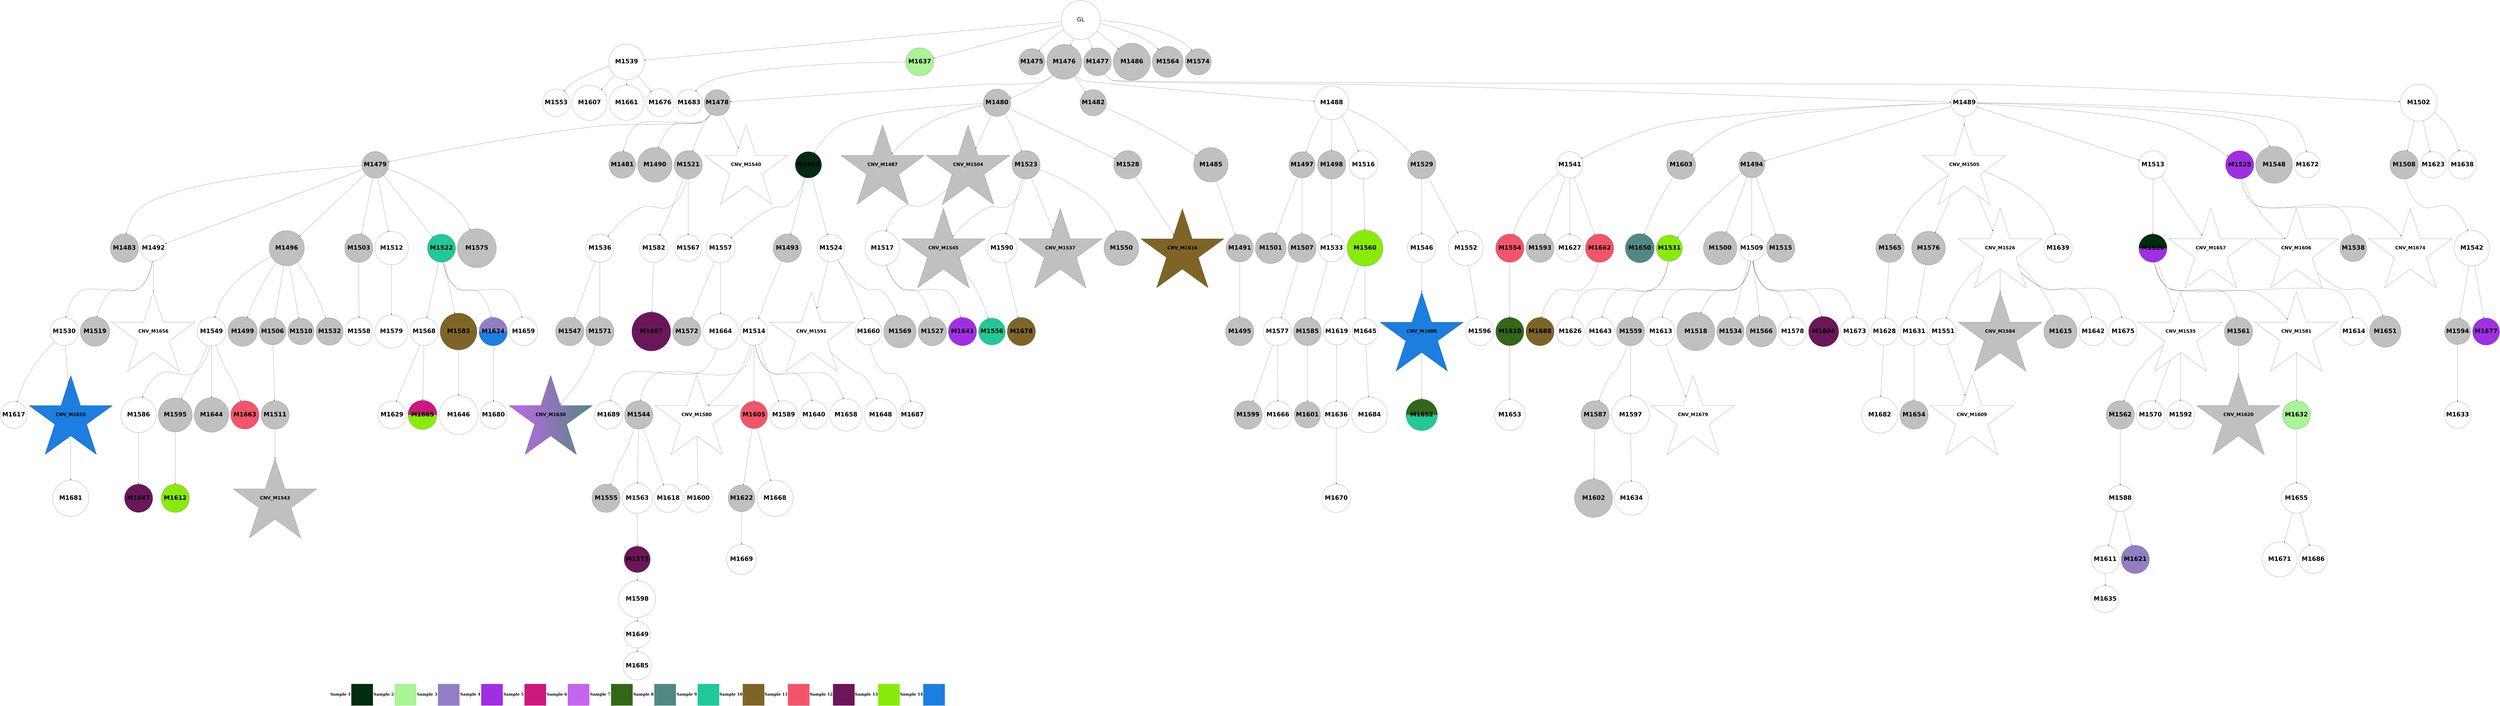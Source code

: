 digraph G { 
rankdir=TB;
1536 -> 1623;
1536 -> 1631;
1537 -> 1632;
1537 -> 1649;
1539 -> 1591;
1541 -> 1568;
1541 -> 1576;
1541 -> 1598;
1542 -> 1553;
1542 -> 1577;
1545 -> 1559;
1545 -> 1613;
1545 -> 1667;
1545 -> 1682;
1547 -> 1560;
1547 -> 1599;
1547 -> 1633;
1547 -> 1668;
1548 -> 1600;
1548 -> 1683;
1550 -> 1561;
1550 -> 1569;
1550 -> 1624;
1551 -> 1562;
1552 -> 1614;
1555 -> 1592;
1555 -> 1601;
1555 -> 1650;
1555 -> 1669;
1557 -> 1615;
1558 -> 1602;
1560 -> 1616;
1563 -> 1578;
1563 -> 1670;
1565 -> 1593;
1565 -> 1603;
1566 -> 1625;
1566 -> 1651;
1567 -> 1626;
1568 -> 1594;
1569 -> 1579;
1571 -> 1634;
1574 -> 1635;
1574 -> 1671;
1577 -> 1636;
1579 -> 1604;
1582 -> 1637;
1583 -> 1605;
1583 -> 1672;
1586 -> 1606;
1587 -> 1638;
1588 -> 1673;
1589 -> 1652;
1591 -> 1607;
1592 -> 1653;
1593 -> 1608;
1594 -> 1617;
1594 -> 1627;
1596 -> 1684;
1597 -> 1654;
1600 -> 1639;
1601 -> 1618;
1603 -> 1640;
1604 -> 1655;
1609 -> 1656;
1611 -> 1628;
1611 -> 1674;
1612 -> 1657;
1614 -> 1658;
1616 -> 1659;
1617 -> 1641;
1619 -> 1685;
1625 -> 1642;
1628 -> 1675;
1630 -> 1686;
1631 -> 1687;
1634 -> 1688;
1637 -> 1660;
1638 -> 1661;
1642 -> 1676;
1643 -> 1689;
1651 -> 1690;
1655 -> 1691;
1661 -> 1677;
1661 -> 1692;
1666 -> 1693;
1668 -> 1694;
1670 -> 1695;
1480 -> 1481;
1480 -> 1482;
1480 -> 1483;
1480 -> 1492;
1480 -> 1545;
1480 -> 1570;
1480 -> 1580;
1480 -> 1643;
1482 -> 1484;
1482 -> 1486;
1482 -> 1488;
1482 -> 1494;
1483 -> 1495;
1483 -> 1508;
1484 -> 1485;
1484 -> 1487;
1484 -> 1496;
1484 -> 1527;
1484 -> 1546;
1485 -> 1489;
1485 -> 1498;
1485 -> 1502;
1485 -> 1509;
1485 -> 1518;
1485 -> 1528;
1485 -> 1581;
1486 -> 1490;
1486 -> 1493;
1486 -> 1510;
1486 -> 1529;
1486 -> 1534;
1488 -> 1491;
1490 -> 1499;
1490 -> 1530;
1490 -> 1563;
1491 -> 1497;
1494 -> 1503;
1494 -> 1504;
1494 -> 1522;
1494 -> 1535;
1495 -> 1500;
1495 -> 1511;
1495 -> 1519;
1495 -> 1531;
1495 -> 1547;
1495 -> 1554;
1495 -> 1609;
1495 -> 1678;
1497 -> 1501;
1498 -> 1525;
1498 -> 1536;
1498 -> 1662;
1499 -> 1520;
1500 -> 1506;
1500 -> 1515;
1500 -> 1521;
1500 -> 1537;
1502 -> 1505;
1502 -> 1512;
1502 -> 1516;
1502 -> 1538;
1502 -> 1555;
1503 -> 1507;
1503 -> 1513;
1504 -> 1539;
1508 -> 1514;
1508 -> 1629;
1508 -> 1644;
1509 -> 1564;
1510 -> 1523;
1511 -> 1532;
1511 -> 1571;
1511 -> 1582;
1511 -> 1645;
1512 -> 1517;
1513 -> 1583;
1514 -> 1548;
1515 -> 1524;
1515 -> 1540;
1515 -> 1565;
1515 -> 1572;
1515 -> 1584;
1515 -> 1610;
1515 -> 1619;
1515 -> 1679;
1517 -> 1549;
1518 -> 1585;
1519 -> 1526;
1519 -> 1663;
1520 -> 1550;
1520 -> 1586;
1520 -> 1595;
1520 -> 1611;
1520 -> 1646;
1520 -> 1664;
1522 -> 1566;
1523 -> 1533;
1523 -> 1647;
1526 -> 1541;
1526 -> 1567;
1526 -> 1587;
1526 -> 1620;
1527 -> 1542;
1527 -> 1573;
1527 -> 1588;
1528 -> 1574;
1528 -> 1589;
1528 -> 1630;
1528 -> 1665;
1529 -> 1543;
1529 -> 1551;
1529 -> 1556;
1529 -> 1596;
1530 -> 1575;
1530 -> 1597;
1530 -> 1666;
1531 -> 1544;
1531 -> 1612;
1531 -> 1680;
1532 -> 1557;
1532 -> 1590;
1532 -> 1621;
1532 -> 1648;
1532 -> 1681;
1534 -> 1622;
1535 -> 1552;
1535 -> 1558;
1631 [shape=star style=filled fillcolor="#1b7ee0" fontname="helvetica-bold" fontsize=42 label="CNV_M1625"];
1521 [shape=circle style=filled fillcolor=grey fontname="helvetica-bold" fontsize=56 label="M1515" width=0.36 height=2 ];
1505 [shape=circle style=filled fillcolor=grey fontname="helvetica-bold" fontsize=56 label="M1499" width=3.78 height=2 ];
1568 [shape=circle style=filled fillcolor=grey fontname="helvetica-bold" fontsize=56 label="M1562" width=0.28 height=2 ];
1614 [shape=star style=filled fillcolor="#1b7ee0" fontname="helvetica-bold" fontsize=42 label="CNV_M1608"];
1581 [shape=circle style=filled fillcolor=grey fontname="helvetica-bold" fontsize=56 label="M1575" width=4.98 height=2 ];
1630 [shape=circle style=wedged color="#917fc4:#1b7ee0" fontname="helvetica-bold" fontsize=56 label="M1624" width=3.67 height=2 ];
1498 [shape=circle style=filled fillcolor=white fontname="helvetica-bold" fontsize=56 label="M1492" width=3.28 height=2 ];
1489 [shape=circle style=filled fillcolor=grey fontname="helvetica-bold" fontsize=56 label="M1483" width=0.03 height=2 ];
1520 [shape=circle style=filled fillcolor=white fontname="helvetica-bold" fontsize=56 label="M1514" width=2.24 height=2 ];
1671 [shape=circle style=wedged color="#cc187f:#88eb09" fontname="helvetica-bold" fontsize=56 label="M1665" width=3.75 height=2 ];
1551 [shape=star style=filled fillcolor=grey fontname="helvetica-bold" fontsize=42 label="CNV_M1545"];
1669 [shape=circle style=filled fillcolor="#f2556a" fontname="helvetica-bold" fontsize=56 label="M1663" width=0.83 height=2 ];
1588 [shape=circle style=filled fillcolor=white fontname="helvetica-bold" fontsize=56 label="M1582" width=1.75 height=2 ];
1507 [shape=circle style=filled fillcolor=grey fontname="helvetica-bold" fontsize=56 label="M1501" width=3.94 height=2 ];
1571 [shape=circle style=filled fillcolor=grey fontname="helvetica-bold" fontsize=56 label="M1565" width=1.19 height=2 ];
1616 [shape=circle style=filled fillcolor="#336719" fontname="helvetica-bold" fontsize=56 label="M1610" width=0.15 height=2 ];
1621 [shape=circle style=filled fillcolor=grey fontname="helvetica-bold" fontsize=56 label="M1615" width=4.28 height=2 ];
1563 [shape=circle style=filled fillcolor=white fontname="helvetica-bold" fontsize=56 label="M1557" width=3.72 height=2 ];
1556 [shape=circle style=filled fillcolor=grey fontname="helvetica-bold" fontsize=56 label="M1550" width=4.44 height=2 ];
1542 [shape=circle style=filled fillcolor=white fontname="helvetica-bold" fontsize=56 label="M1536" width=0.14 height=2 ];
1619 [shape=circle style=filled fillcolor=white fontname="helvetica-bold" fontsize=56 label="M1613" width=1.14 height=2 ];
1599 [shape=circle style=filled fillcolor=grey fontname="helvetica-bold" fontsize=56 label="M1593" width=1.63 height=2 ];
1633 [shape=circle style=filled fillcolor=white fontname="helvetica-bold" fontsize=56 label="M1627" width=2.27 height=2 ];
1543 [shape=star style=filled fillcolor=grey fontname="helvetica-bold" fontsize=42 label="CNV_M1537"];
1548 [shape=circle style=filled fillcolor=white fontname="helvetica-bold" fontsize=56 label="M1542" width=4.56 height=2 ];
1572 [shape=circle style=filled fillcolor=grey fontname="helvetica-bold" fontsize=56 label="M1566" width=3.91 height=2 ];
1601 [shape=circle style=filled fillcolor=grey fontname="helvetica-bold" fontsize=56 label="M1595" width=4.35 height=2 ];
1496 [shape=circle style=filled fillcolor=grey fontname="helvetica-bold" fontsize=56 label="M1490" width=4.43 height=2 ];
1534 [shape=circle style=filled fillcolor=grey fontname="helvetica-bold" fontsize=56 label="M1528" width=1.3 height=2 ];
1655 [shape=circle style=filled fillcolor=white fontname="helvetica-bold" fontsize=56 label="M1649" width=2.7 height=2 ];
1615 [shape=star style=filled fillcolor=white fontname="helvetica-bold" fontsize=42 label="CNV_M1609"];
1509 [shape=circle style=filled fillcolor=grey fontname="helvetica-bold" fontsize=56 label="M1503" width=1.79 height=2 ];
1683 [shape=circle style=filled fillcolor="#a02fe4" fontname="helvetica-bold" fontsize=56 label="M1677" width=2.37 height=2 ];
1611 [shape=circle style=filled fillcolor="#f2556a" fontname="helvetica-bold" fontsize=56 label="M1605" width=2.29 height=2 ];
1531 [shape=circle style=filled fillcolor="#a02fe4" fontname="helvetica-bold" fontsize=56 label="M1525" width=0.64 height=2 ];
1607 [shape=circle style=filled fillcolor=grey fontname="helvetica-bold" fontsize=56 label="M1601" width=2.83 height=2 ];
1691 [shape=circle style=filled fillcolor=white fontname="helvetica-bold" fontsize=56 label="M1685" width=0.57 height=2 ];
1670 [shape=circle style=filled fillcolor=white fontname="helvetica-bold" fontsize=56 label="M1664" width=4.55 height=2 ];
1512 [shape=circle style=filled fillcolor=grey fontname="helvetica-bold" fontsize=56 label="M1506" width=2.65 height=2 ];
1485 [shape=circle style=filled fillcolor=grey fontname="helvetica-bold" fontsize=56 label="M1479" width=2.58 height=2 ];
1608 [shape=circle style=filled fillcolor=grey fontname="helvetica-bold" fontsize=56 label="M1602" width=4.87 height=2 ];
1662 [shape=star style=filled fillcolor=white fontname="helvetica-bold" fontsize=42 label="CNV_M1656"];
1656 [shape=circle style=filled fillcolor="#518982" fontname="helvetica-bold" fontsize=56 label="M1650" width=3.72 height=2 ];
1637 [shape=circle style=filled fillcolor=white fontname="helvetica-bold" fontsize=56 label="M1631" width=2.11 height=2 ];
1582 [shape=circle style=filled fillcolor=grey fontname="helvetica-bold" fontsize=56 label="M1576" width=4.32 height=2 ];
1491 [shape=circle style=filled fillcolor=grey fontname="helvetica-bold" fontsize=56 label="M1485" width=4.41 height=2 ];
1589 [shape=circle style=filled fillcolor="#7e6427" fontname="helvetica-bold" fontsize=56 label="M1583" width=4.72 height=2 ];
1503 [shape=circle style=filled fillcolor=grey fontname="helvetica-bold" fontsize=56 label="M1497" width=3.09 height=2 ];
1651 [shape=circle style=filled fillcolor=white fontname="helvetica-bold" fontsize=56 label="M1645" width=3.26 height=2 ];
1666 [shape=circle style=filled fillcolor=white fontname="helvetica-bold" fontsize=56 label="M1660" width=2.6 height=2 ];
1546 [shape=star style=filled fillcolor=white fontname="helvetica-bold" fontsize=42 label="CNV_M1540"];
1535 [shape=circle style=filled fillcolor=grey fontname="helvetica-bold" fontsize=56 label="M1529" width=0.9 height=2 ];
1510 [shape=star style=filled fillcolor=grey fontname="helvetica-bold" fontsize=42 label="CNV_M1504"];
1569 [shape=circle style=filled fillcolor=white fontname="helvetica-bold" fontsize=56 label="M1563" width=3.85 height=2 ];
1650 [shape=circle style=filled fillcolor=grey fontname="helvetica-bold" fontsize=56 label="M1644" width=4.45 height=2 ];
1596 [shape=circle style=filled fillcolor=white fontname="helvetica-bold" fontsize=56 label="M1590" width=3.77 height=2 ];
1575 [shape=circle style=filled fillcolor=grey fontname="helvetica-bold" fontsize=56 label="M1569" width=4.18 height=2 ];
1533 [shape=circle style=filled fillcolor=grey fontname="helvetica-bold" fontsize=56 label="M1527" width=1.37 height=2 ];
1628 [shape=circle style=filled fillcolor=grey fontname="helvetica-bold" fontsize=56 label="M1622" width=2.56 height=2 ];
1593 [shape=circle style=filled fillcolor=grey fontname="helvetica-bold" fontsize=56 label="M1587" width=1.65 height=2 ];
1524 [shape=circle style=filled fillcolor=grey fontname="helvetica-bold" fontsize=56 label="M1518" width=4.89 height=2 ];
1516 [shape=circle style=filled fillcolor=grey fontname="helvetica-bold" fontsize=56 label="M1510" width=2.76 height=2 ];
1620 [shape=circle style=filled fillcolor=white fontname="helvetica-bold" fontsize=56 label="M1614" width=2.2 height=2 ];
1574 [shape=circle style=filled fillcolor=white fontname="helvetica-bold" fontsize=56 label="M1568" width=3.6 height=2 ];
1566 [shape=circle style=filled fillcolor="#88eb09" fontname="helvetica-bold" fontsize=56 label="M1560" width=4.63 height=2 ];
1610 [shape=circle style=filled fillcolor="#6c165a" fontname="helvetica-bold" fontsize=56 label="M1604" width=3.86 height=2 ];
1660 [shape=circle style=filled fillcolor=grey fontname="helvetica-bold" fontsize=56 label="M1654" width=3.63 height=2 ];
1622 [shape=star style=filled fillcolor="#7e6427" fontname="helvetica-bold" fontsize=42 label="CNV_M1616"];
1595 [shape=circle style=filled fillcolor=white fontname="helvetica-bold" fontsize=56 label="M1589" width=0.4 height=2 ];
1555 [shape=circle style=filled fillcolor=white fontname="helvetica-bold" fontsize=56 label="M1549" width=3.7 height=2 ];
1609 [shape=circle style=filled fillcolor=grey fontname="helvetica-bold" fontsize=56 label="M1603" width=3.71 height=2 ];
1492 [shape=circle style=filled fillcolor=grey fontname="helvetica-bold" fontsize=56 label="M1486" width=4.76 height=2 ];
1639 [shape=circle style=filled fillcolor=white fontname="helvetica-bold" fontsize=56 label="M1633" width=2.58 height=2 ];
1602 [shape=circle style=filled fillcolor=white fontname="helvetica-bold" fontsize=56 label="M1596" width=1.76 height=2 ];
1674 [shape=circle style=filled fillcolor=white fontname="helvetica-bold" fontsize=56 label="M1668" width=4.65 height=2 ];
1689 [shape=circle style=filled fillcolor=white fontname="helvetica-bold" fontsize=56 label="M1683" width=2.75 height=2 ];
1560 [shape=circle style=filled fillcolor="#f2556a" fontname="helvetica-bold" fontsize=56 label="M1554" width=1.55 height=2 ];
1676 [shape=circle style=filled fillcolor=white fontname="helvetica-bold" fontsize=56 label="M1670" width=2 height=2 ];
1579 [shape=circle style=filled fillcolor="#6c165a" fontname="helvetica-bold" fontsize=56 label="M1573" width=2.85 height=2 ];
1591 [shape=circle style=filled fillcolor=grey fontname="helvetica-bold" fontsize=56 label="M1585" width=2.08 height=2 ];
1638 [shape=circle style=filled fillcolor="#a9f497" fontname="helvetica-bold" fontsize=56 label="M1632" width=1.88 height=2 ];
1624 [shape=circle style=filled fillcolor=white fontname="helvetica-bold" fontsize=56 label="M1618" width=1.9 height=2 ];
1623 [shape=circle style=filled fillcolor=white fontname="helvetica-bold" fontsize=56 label="M1617" width=2.62 height=2 ];
1494 [shape=circle style=filled fillcolor=white fontname="helvetica-bold" fontsize=56 label="M1488" width=4.35 height=2 ];
1561 [shape=circle style=filled fillcolor=grey fontname="helvetica-bold" fontsize=56 label="M1555" width=1.07 height=2 ];
1618 [shape=circle style=filled fillcolor="#88eb09" fontname="helvetica-bold" fontsize=56 label="M1612" width=0.66 height=2 ];
1483 [shape=circle style=filled fillcolor=grey fontname="helvetica-bold" fontsize=56 label="M1477" width=3.55 height=2 ];
1584 [shape=circle style=filled fillcolor=white fontname="helvetica-bold" fontsize=56 label="M1578" width=1.58 height=2 ];
1490 [shape=circle style=filled fillcolor="#012c0f" fontname="helvetica-bold" fontsize=56 label="M1484" width=3.38 height=2 ];
1645 [shape=circle style=filled fillcolor=white fontname="helvetica-bold" fontsize=56 label="M1639" width=1.93 height=2 ];
1558 [shape=circle style=filled fillcolor=white fontname="helvetica-bold" fontsize=56 label="M1552" width=4.47 height=2 ];
1664 [shape=circle style=filled fillcolor=white fontname="helvetica-bold" fontsize=56 label="M1658" width=4.14 height=2 ];
1598 [shape=circle style=filled fillcolor=white fontname="helvetica-bold" fontsize=56 label="M1592" width=1.96 height=2 ];
1654 [shape=circle style=filled fillcolor=white fontname="helvetica-bold" fontsize=56 label="M1648" width=4.24 height=2 ];
1613 [shape=circle style=filled fillcolor=white fontname="helvetica-bold" fontsize=56 label="M1607" width=4.52 height=2 ];
1653 [shape=circle style=filled fillcolor="#6c165a" fontname="helvetica-bold" fontsize=56 label="M1647" width=1.29 height=2 ];
1515 [shape=circle style=filled fillcolor=white fontname="helvetica-bold" fontsize=56 label="M1509" width=3.31 height=2 ];
1541 [shape=star style=filled fillcolor=white fontname="helvetica-bold" fontsize=42 label="CNV_M1535"];
1538 [shape=circle style=filled fillcolor=grey fontname="helvetica-bold" fontsize=56 label="M1532" width=2.32 height=2 ];
1513 [shape=circle style=filled fillcolor=grey fontname="helvetica-bold" fontsize=56 label="M1507" width=0.32 height=2 ];
1636 [shape=star style=filled fillcolor="#c565ee:#518982" fontname="helvetica-bold" fontsize=42 label="CNV_M1630"];
1678 [shape=circle style=filled fillcolor=white fontname="helvetica-bold" fontsize=56 label="M1672" width=3.26 height=2 ];
1590 [shape=star style=filled fillcolor=grey fontname="helvetica-bold" fontsize=42 label="CNV_M1584"];
1577 [shape=circle style=filled fillcolor=grey fontname="helvetica-bold" fontsize=56 label="M1571" width=0.59 height=2 ];
1564 [shape=circle style=filled fillcolor=white fontname="helvetica-bold" fontsize=56 label="M1558" width=2.13 height=2 ];
1557 [shape=circle style=filled fillcolor=white fontname="helvetica-bold" fontsize=56 label="M1551" width=2.59 height=2 ];
1641 [shape=circle style=filled fillcolor=white fontname="helvetica-bold" fontsize=56 label="M1635" width=3.47 height=2 ];
1625 [shape=circle style=filled fillcolor=white fontname="helvetica-bold" fontsize=56 label="M1619" width=2.45 height=2 ];
1545 [shape=circle style=filled fillcolor=white fontname="helvetica-bold" fontsize=56 label="M1539" width=4.59 height=2 ];
1646 [shape=circle style=filled fillcolor=white fontname="helvetica-bold" fontsize=56 label="M1640" width=1.31 height=2 ];
1487 [shape=circle style=filled fillcolor=grey fontname="helvetica-bold" fontsize=56 label="M1481" width=2.57 height=2 ];
1634 [shape=circle style=filled fillcolor=white fontname="helvetica-bold" fontsize=56 label="M1628" width=2.27 height=2 ];
1500 [shape=circle style=filled fillcolor=grey fontname="helvetica-bold" fontsize=56 label="M1494" width=3.14 height=2 ];
1626 [shape=star style=filled fillcolor=grey fontname="helvetica-bold" fontsize=42 label="CNV_M1620"];
1518 [shape=circle style=filled fillcolor=white fontname="helvetica-bold" fontsize=56 label="M1512" width=4.29 height=2 ];
1640 [shape=circle style=filled fillcolor=white fontname="helvetica-bold" fontsize=56 label="M1634" width=4.35 height=2 ];
1681 [shape=circle style=filled fillcolor=white fontname="helvetica-bold" fontsize=56 label="M1675" width=3.54 height=2 ];
1644 [shape=circle style=filled fillcolor=white fontname="helvetica-bold" fontsize=56 label="M1638" width=0.32 height=2 ];
1663 [shape=star style=filled fillcolor=white fontname="helvetica-bold" fontsize=42 label="CNV_M1657"];
1562 [shape=circle style=filled fillcolor="#20c997" fontname="helvetica-bold" fontsize=56 label="M1556" width=2.54 height=2 ];
1578 [shape=circle style=filled fillcolor=grey fontname="helvetica-bold" fontsize=56 label="M1572" width=0.09 height=2 ];
1499 [shape=circle style=filled fillcolor=grey fontname="helvetica-bold" fontsize=56 label="M1493" width=0.36 height=2 ];
1528 [shape=circle style=filled fillcolor="#20c997" fontname="helvetica-bold" fontsize=56 label="M1522" width=2.05 height=2 ];
1550 [shape=circle style=filled fillcolor=grey fontname="helvetica-bold" fontsize=56 label="M1544" width=1.53 height=2 ];
1682 [shape=circle style=filled fillcolor=white fontname="helvetica-bold" fontsize=56 label="M1676" width=2.12 height=2 ];
1482 [shape=circle style=filled fillcolor=grey fontname="helvetica-bold" fontsize=56 label="M1476" width=4.47 height=2 ];
1693 [shape=circle style=filled fillcolor=white fontname="helvetica-bold" fontsize=56 label="M1687" width=2.47 height=2 ];
1480 [label="GL" fontname="arial-bold" fontsize=56 width=5 height=5];
1488 [shape=circle style=filled fillcolor=grey fontname="helvetica-bold" fontsize=56 label="M1482" width=2.92 height=2 ];
1648 [shape=circle style=filled fillcolor=white fontname="helvetica-bold" fontsize=56 label="M1642" width=0.97 height=2 ];
1517 [shape=circle style=filled fillcolor=grey fontname="helvetica-bold" fontsize=56 label="M1511" width=1.3 height=2 ];
1504 [shape=circle style=filled fillcolor=grey fontname="helvetica-bold" fontsize=56 label="M1498" width=1.27 height=2 ];
1573 [shape=circle style=filled fillcolor=white fontname="helvetica-bold" fontsize=56 label="M1567" width=2.62 height=2 ];
1652 [shape=circle style=filled fillcolor=white fontname="helvetica-bold" fontsize=56 label="M1646" width=4.99 height=2 ];
1576 [shape=circle style=filled fillcolor=white fontname="helvetica-bold" fontsize=56 label="M1570" width=0.59 height=2 ];
1643 [shape=circle style=filled fillcolor="#a9f497" fontname="helvetica-bold" fontsize=56 label="M1637" width=3.58 height=2 ];
1522 [shape=circle style=filled fillcolor=white fontname="helvetica-bold" fontsize=56 label="M1516" width=1.47 height=2 ];
1600 [shape=circle style=filled fillcolor=grey fontname="helvetica-bold" fontsize=56 label="M1594" width=3.17 height=2 ];
1658 [shape=circle style=wedged color="#336719:#20c997" fontname="helvetica-bold" fontsize=56 label="M1652" width=4.05 height=2 ];
1675 [shape=circle style=filled fillcolor=white fontname="helvetica-bold" fontsize=56 label="M1669" width=3.83 height=2 ];
1532 [shape=star style=filled fillcolor=white fontname="helvetica-bold" fontsize=42 label="CNV_M1526"];
1592 [shape=circle style=filled fillcolor=white fontname="helvetica-bold" fontsize=56 label="M1586" width=4.56 height=2 ];
1583 [shape=circle style=filled fillcolor=white fontname="helvetica-bold" fontsize=56 label="M1577" width=1.73 height=2 ];
1586 [shape=star style=filled fillcolor=white fontname="helvetica-bold" fontsize=42 label="CNV_M1580"];
1580 [shape=circle style=filled fillcolor=grey fontname="helvetica-bold" fontsize=56 label="M1574" width=2.97 height=2 ];
1553 [shape=circle style=filled fillcolor=grey fontname="helvetica-bold" fontsize=56 label="M1547" width=1.8 height=2 ];
1603 [shape=circle style=filled fillcolor=white fontname="helvetica-bold" fontsize=56 label="M1597" width=4.8 height=2 ];
1567 [shape=circle style=filled fillcolor=grey fontname="helvetica-bold" fontsize=56 label="M1561" width=1.1 height=2 ];
1694 [shape=circle style=filled fillcolor="#7e6427" fontname="helvetica-bold" fontsize=56 label="M1688" width=1.43 height=2 ];
1680 [shape=star style=filled fillcolor=white fontname="helvetica-bold" fontsize=42 label="CNV_M1674"];
1493 [shape=star style=filled fillcolor=grey fontname="helvetica-bold" fontsize=42 label="CNV_M1487"];
1537 [shape=circle style=filled fillcolor="#88eb09" fontname="helvetica-bold" fontsize=56 label="M1531" width=2.99 height=2 ];
1668 [shape=circle style=filled fillcolor="#f2556a" fontname="helvetica-bold" fontsize=56 label="M1662" width=3.63 height=2 ];
1530 [shape=circle style=filled fillcolor=white fontname="helvetica-bold" fontsize=56 label="M1524" width=2.22 height=2 ];
1695 [shape=circle style=filled fillcolor=white fontname="helvetica-bold" fontsize=56 label="M1689" width=0.16 height=2 ];
1539 [shape=circle style=filled fillcolor=white fontname="helvetica-bold" fontsize=56 label="M1533" width=3.46 height=2 ];
1677 [shape=circle style=filled fillcolor=white fontname="helvetica-bold" fontsize=56 label="M1671" width=4.48 height=2 ];
1526 [shape=circle style=wedged color="#012c0f:#a02fe4" fontname="helvetica-bold" fontsize=56 label="M1520" width=1.94 height=2 ];
1565 [shape=circle style=filled fillcolor=grey fontname="helvetica-bold" fontsize=56 label="M1559" width=1.31 height=2 ];
1559 [shape=circle style=filled fillcolor=white fontname="helvetica-bold" fontsize=56 label="M1553" width=3.53 height=2 ];
1612 [shape=star style=filled fillcolor=white fontname="helvetica-bold" fontsize=42 label="CNV_M1606"];
1540 [shape=circle style=filled fillcolor=grey fontname="helvetica-bold" fontsize=56 label="M1534" width=2.25 height=2 ];
1673 [shape=circle style=filled fillcolor="#6c165a" fontname="helvetica-bold" fontsize=56 label="M1667" width=4.98 height=2 ];
1597 [shape=star style=filled fillcolor=white fontname="helvetica-bold" fontsize=42 label="CNV_M1591"];
1495 [shape=circle style=filled fillcolor=white fontname="helvetica-bold" fontsize=56 label="M1489" width=2.63 height=2 ];
1554 [shape=circle style=filled fillcolor=grey fontname="helvetica-bold" fontsize=56 label="M1548" width=4.72 height=2 ];
1486 [shape=circle style=filled fillcolor=grey fontname="helvetica-bold" fontsize=56 label="M1480" width=2.3 height=2 ];
1570 [shape=circle style=filled fillcolor=grey fontname="helvetica-bold" fontsize=56 label="M1564" width=3.96 height=2 ];
1508 [shape=circle style=filled fillcolor=white fontname="helvetica-bold" fontsize=56 label="M1502" width=4.73 height=2 ];
1587 [shape=star style=filled fillcolor=white fontname="helvetica-bold" fontsize=42 label="CNV_M1581"];
1481 [shape=circle style=filled fillcolor=grey fontname="helvetica-bold" fontsize=56 label="M1475" width=2.89 height=2 ];
1606 [shape=circle style=filled fillcolor=white fontname="helvetica-bold" fontsize=56 label="M1600" width=3.59 height=2 ];
1686 [shape=circle style=filled fillcolor=white fontname="helvetica-bold" fontsize=56 label="M1680" width=2.37 height=2 ];
1502 [shape=circle style=filled fillcolor=grey fontname="helvetica-bold" fontsize=56 label="M1496" width=4.52 height=2 ];
1647 [shape=circle style=filled fillcolor="#a02fe4" fontname="helvetica-bold" fontsize=56 label="M1641" width=1.89 height=2 ];
1536 [shape=circle style=filled fillcolor=white fontname="helvetica-bold" fontsize=56 label="M1530" width=1.81 height=2 ];
1604 [shape=circle style=filled fillcolor=white fontname="helvetica-bold" fontsize=56 label="M1598" width=4.72 height=2 ];
1665 [shape=circle style=filled fillcolor=white fontname="helvetica-bold" fontsize=56 label="M1659" width=0.56 height=2 ];
1617 [shape=circle style=filled fillcolor=white fontname="helvetica-bold" fontsize=56 label="M1611" width=2.07 height=2 ];
1684 [shape=circle style=filled fillcolor="#7e6427" fontname="helvetica-bold" fontsize=56 label="M1678" width=0.47 height=2 ];
1687 [shape=circle style=filled fillcolor=white fontname="helvetica-bold" fontsize=56 label="M1681" width=4.65 height=2 ];
1685 [shape=star style=filled fillcolor=white fontname="helvetica-bold" fontsize=42 label="CNV_M1679"];
1692 [shape=circle style=filled fillcolor=white fontname="helvetica-bold" fontsize=56 label="M1686" width=1.23 height=2 ];
1514 [shape=circle style=filled fillcolor=grey fontname="helvetica-bold" fontsize=56 label="M1508" width=1.97 height=2 ];
1667 [shape=circle style=filled fillcolor=white fontname="helvetica-bold" fontsize=56 label="M1661" width=4.51 height=2 ];
1688 [shape=circle style=filled fillcolor=white fontname="helvetica-bold" fontsize=56 label="M1682" width=4.66 height=2 ];
1649 [shape=circle style=filled fillcolor=white fontname="helvetica-bold" fontsize=56 label="M1643" width=0.71 height=2 ];
1497 [shape=circle style=filled fillcolor=grey fontname="helvetica-bold" fontsize=56 label="M1491" width=2.32 height=2 ];
1642 [shape=circle style=filled fillcolor=white fontname="helvetica-bold" fontsize=56 label="M1636" width=2.39 height=2 ];
1525 [shape=circle style=filled fillcolor=grey fontname="helvetica-bold" fontsize=56 label="M1519" width=3.76 height=2 ];
1523 [shape=circle style=filled fillcolor=white fontname="helvetica-bold" fontsize=56 label="M1517" width=4.46 height=2 ];
1519 [shape=circle style=filled fillcolor=white fontname="helvetica-bold" fontsize=56 label="M1513" width=1.7 height=2 ];
1529 [shape=circle style=filled fillcolor=grey fontname="helvetica-bold" fontsize=56 label="M1523" width=1.18 height=2 ];
1501 [shape=circle style=filled fillcolor=grey fontname="helvetica-bold" fontsize=56 label="M1495" width=0.49 height=2 ];
1632 [shape=circle style=filled fillcolor=white fontname="helvetica-bold" fontsize=56 label="M1626" width=1.41 height=2 ];
1585 [shape=circle style=filled fillcolor=white fontname="helvetica-bold" fontsize=56 label="M1579" width=4.28 height=2 ];
1690 [shape=circle style=filled fillcolor=white fontname="helvetica-bold" fontsize=56 label="M1684" width=4.56 height=2 ];
1679 [shape=circle style=filled fillcolor=white fontname="helvetica-bold" fontsize=56 label="M1673" width=1.44 height=2 ];
1629 [shape=circle style=filled fillcolor=white fontname="helvetica-bold" fontsize=56 label="M1623" width=2.92 height=2 ];
1547 [shape=circle style=filled fillcolor=white fontname="helvetica-bold" fontsize=56 label="M1541" width=2.77 height=2 ];
1627 [shape=circle style=filled fillcolor="#917fc4" fontname="helvetica-bold" fontsize=56 label="M1621" width=1.67 height=2 ];
1549 [shape=star style=filled fillcolor=grey fontname="helvetica-bold" fontsize=42 label="CNV_M1543"];
1544 [shape=circle style=filled fillcolor=grey fontname="helvetica-bold" fontsize=56 label="M1538" width=3.41 height=2 ];
1594 [shape=circle style=filled fillcolor=white fontname="helvetica-bold" fontsize=56 label="M1588" width=3.36 height=2 ];
1659 [shape=circle style=filled fillcolor=white fontname="helvetica-bold" fontsize=56 label="M1653" width=3.93 height=2 ];
1605 [shape=circle style=filled fillcolor=grey fontname="helvetica-bold" fontsize=56 label="M1599" width=0.24 height=2 ];
1484 [shape=circle style=filled fillcolor=grey fontname="helvetica-bold" fontsize=56 label="M1478" width=3.14 height=2 ];
1511 [shape=star style=filled fillcolor=white fontname="helvetica-bold" fontsize=42 label="CNV_M1505"];
1672 [shape=circle style=filled fillcolor=white fontname="helvetica-bold" fontsize=56 label="M1666" width=2.15 height=2 ];
1635 [shape=circle style=filled fillcolor=white fontname="helvetica-bold" fontsize=56 label="M1629" width=2.07 height=2 ];
1657 [shape=circle style=filled fillcolor=grey fontname="helvetica-bold" fontsize=56 label="M1651" width=4.01 height=2 ];
1661 [shape=circle style=filled fillcolor=white fontname="helvetica-bold" fontsize=56 label="M1655" width=3.85 height=2 ];
1527 [shape=circle style=filled fillcolor=grey fontname="helvetica-bold" fontsize=56 label="M1521" width=1.03 height=2 ];
1506 [shape=circle style=filled fillcolor=grey fontname="helvetica-bold" fontsize=56 label="M1500" width=4.28 height=2 ];
1552 [shape=circle style=filled fillcolor=white fontname="helvetica-bold" fontsize=56 label="M1546" width=1.83 height=2 ];
{rank=sink;
Legend[shape=none, margin=0, label=<<TABLE border="0" cellborder="0" cellspacing="0"> 
<TR><TD width="200" height="200" colspan="1"><FONT POINT-SIZE="36.0"><B>Sample 1</B></FONT></TD><TD width="200" height="200" colspan="1" BGCOLOR="#012c0f"></TD>
<TD width="200" height="200" colspan="1"><FONT POINT-SIZE="36.0"><B>Sample 2</B></FONT></TD><TD width="200" height="200" colspan="1" BGCOLOR="#a9f497"></TD>
<TD width="200" height="200" colspan="1"><FONT POINT-SIZE="36.0"><B>Sample 3</B></FONT></TD><TD width="200" height="200" colspan="1" BGCOLOR="#917fc4"></TD>
<TD width="200" height="200" colspan="1"><FONT POINT-SIZE="36.0"><B>Sample 4</B></FONT></TD><TD width="200" height="200" colspan="1" BGCOLOR="#a02fe4"></TD>
<TD width="200" height="200" colspan="1"><FONT POINT-SIZE="36.0"><B>Sample 5</B></FONT></TD><TD width="200" height="200" colspan="1" BGCOLOR="#cc187f"></TD>
<TD width="200" height="200" colspan="1"><FONT POINT-SIZE="36.0"><B>Sample 6</B></FONT></TD><TD width="200" height="200" colspan="1" BGCOLOR="#c565ee"></TD>
<TD width="200" height="200" colspan="1"><FONT POINT-SIZE="36.0"><B>Sample 7</B></FONT></TD><TD width="200" height="200" colspan="1" BGCOLOR="#336719"></TD>
<TD width="200" height="200" colspan="1"><FONT POINT-SIZE="36.0"><B>Sample 8</B></FONT></TD><TD width="200" height="200" colspan="1" BGCOLOR="#518982"></TD>
<TD width="200" height="200" colspan="1"><FONT POINT-SIZE="36.0"><B>Sample 9</B></FONT></TD><TD width="200" height="200" colspan="1" BGCOLOR="#20c997"></TD>
<TD width="200" height="200" colspan="1"><FONT POINT-SIZE="36.0"><B>Sample 10</B></FONT></TD><TD width="200" height="200" colspan="1" BGCOLOR="#7e6427"></TD>
<TD width="200" height="200" colspan="1"><FONT POINT-SIZE="36.0"><B>Sample 11</B></FONT></TD><TD width="200" height="200" colspan="1" BGCOLOR="#f2556a"></TD>
<TD width="200" height="200" colspan="1"><FONT POINT-SIZE="36.0"><B>Sample 12</B></FONT></TD><TD width="200" height="200" colspan="1" BGCOLOR="#6c165a"></TD>
<TD width="200" height="200" colspan="1"><FONT POINT-SIZE="36.0"><B>Sample 13</B></FONT></TD><TD width="200" height="200" colspan="1" BGCOLOR="#88eb09"></TD>
<TD width="200" height="200" colspan="1"><FONT POINT-SIZE="36.0"><B>Sample 14</B></FONT></TD><TD width="200" height="200" colspan="1" BGCOLOR="#1b7ee0"></TD>
</TR></TABLE>>];
} 
}